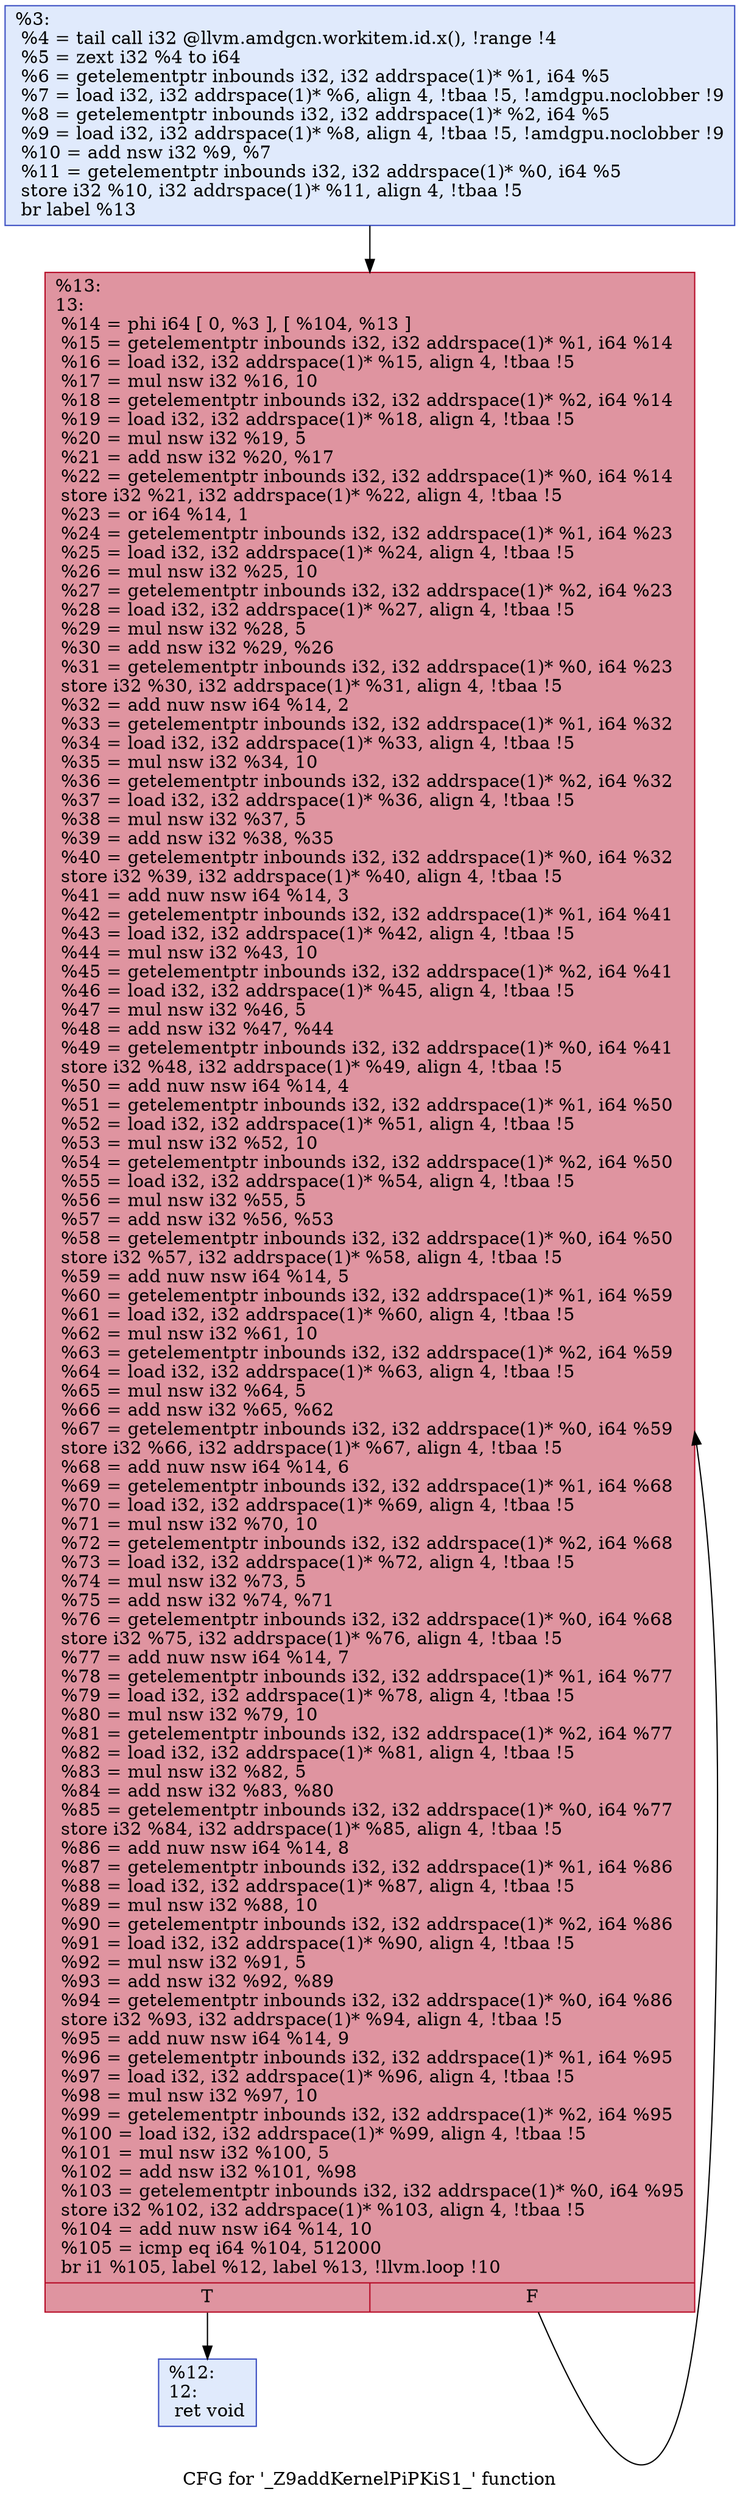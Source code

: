 digraph "CFG for '_Z9addKernelPiPKiS1_' function" {
	label="CFG for '_Z9addKernelPiPKiS1_' function";

	Node0x5d5c150 [shape=record,color="#3d50c3ff", style=filled, fillcolor="#b9d0f970",label="{%3:\l  %4 = tail call i32 @llvm.amdgcn.workitem.id.x(), !range !4\l  %5 = zext i32 %4 to i64\l  %6 = getelementptr inbounds i32, i32 addrspace(1)* %1, i64 %5\l  %7 = load i32, i32 addrspace(1)* %6, align 4, !tbaa !5, !amdgpu.noclobber !9\l  %8 = getelementptr inbounds i32, i32 addrspace(1)* %2, i64 %5\l  %9 = load i32, i32 addrspace(1)* %8, align 4, !tbaa !5, !amdgpu.noclobber !9\l  %10 = add nsw i32 %9, %7\l  %11 = getelementptr inbounds i32, i32 addrspace(1)* %0, i64 %5\l  store i32 %10, i32 addrspace(1)* %11, align 4, !tbaa !5\l  br label %13\l}"];
	Node0x5d5c150 -> Node0x5d5e330;
	Node0x5d5e430 [shape=record,color="#3d50c3ff", style=filled, fillcolor="#b9d0f970",label="{%12:\l12:                                               \l  ret void\l}"];
	Node0x5d5e330 [shape=record,color="#b70d28ff", style=filled, fillcolor="#b70d2870",label="{%13:\l13:                                               \l  %14 = phi i64 [ 0, %3 ], [ %104, %13 ]\l  %15 = getelementptr inbounds i32, i32 addrspace(1)* %1, i64 %14\l  %16 = load i32, i32 addrspace(1)* %15, align 4, !tbaa !5\l  %17 = mul nsw i32 %16, 10\l  %18 = getelementptr inbounds i32, i32 addrspace(1)* %2, i64 %14\l  %19 = load i32, i32 addrspace(1)* %18, align 4, !tbaa !5\l  %20 = mul nsw i32 %19, 5\l  %21 = add nsw i32 %20, %17\l  %22 = getelementptr inbounds i32, i32 addrspace(1)* %0, i64 %14\l  store i32 %21, i32 addrspace(1)* %22, align 4, !tbaa !5\l  %23 = or i64 %14, 1\l  %24 = getelementptr inbounds i32, i32 addrspace(1)* %1, i64 %23\l  %25 = load i32, i32 addrspace(1)* %24, align 4, !tbaa !5\l  %26 = mul nsw i32 %25, 10\l  %27 = getelementptr inbounds i32, i32 addrspace(1)* %2, i64 %23\l  %28 = load i32, i32 addrspace(1)* %27, align 4, !tbaa !5\l  %29 = mul nsw i32 %28, 5\l  %30 = add nsw i32 %29, %26\l  %31 = getelementptr inbounds i32, i32 addrspace(1)* %0, i64 %23\l  store i32 %30, i32 addrspace(1)* %31, align 4, !tbaa !5\l  %32 = add nuw nsw i64 %14, 2\l  %33 = getelementptr inbounds i32, i32 addrspace(1)* %1, i64 %32\l  %34 = load i32, i32 addrspace(1)* %33, align 4, !tbaa !5\l  %35 = mul nsw i32 %34, 10\l  %36 = getelementptr inbounds i32, i32 addrspace(1)* %2, i64 %32\l  %37 = load i32, i32 addrspace(1)* %36, align 4, !tbaa !5\l  %38 = mul nsw i32 %37, 5\l  %39 = add nsw i32 %38, %35\l  %40 = getelementptr inbounds i32, i32 addrspace(1)* %0, i64 %32\l  store i32 %39, i32 addrspace(1)* %40, align 4, !tbaa !5\l  %41 = add nuw nsw i64 %14, 3\l  %42 = getelementptr inbounds i32, i32 addrspace(1)* %1, i64 %41\l  %43 = load i32, i32 addrspace(1)* %42, align 4, !tbaa !5\l  %44 = mul nsw i32 %43, 10\l  %45 = getelementptr inbounds i32, i32 addrspace(1)* %2, i64 %41\l  %46 = load i32, i32 addrspace(1)* %45, align 4, !tbaa !5\l  %47 = mul nsw i32 %46, 5\l  %48 = add nsw i32 %47, %44\l  %49 = getelementptr inbounds i32, i32 addrspace(1)* %0, i64 %41\l  store i32 %48, i32 addrspace(1)* %49, align 4, !tbaa !5\l  %50 = add nuw nsw i64 %14, 4\l  %51 = getelementptr inbounds i32, i32 addrspace(1)* %1, i64 %50\l  %52 = load i32, i32 addrspace(1)* %51, align 4, !tbaa !5\l  %53 = mul nsw i32 %52, 10\l  %54 = getelementptr inbounds i32, i32 addrspace(1)* %2, i64 %50\l  %55 = load i32, i32 addrspace(1)* %54, align 4, !tbaa !5\l  %56 = mul nsw i32 %55, 5\l  %57 = add nsw i32 %56, %53\l  %58 = getelementptr inbounds i32, i32 addrspace(1)* %0, i64 %50\l  store i32 %57, i32 addrspace(1)* %58, align 4, !tbaa !5\l  %59 = add nuw nsw i64 %14, 5\l  %60 = getelementptr inbounds i32, i32 addrspace(1)* %1, i64 %59\l  %61 = load i32, i32 addrspace(1)* %60, align 4, !tbaa !5\l  %62 = mul nsw i32 %61, 10\l  %63 = getelementptr inbounds i32, i32 addrspace(1)* %2, i64 %59\l  %64 = load i32, i32 addrspace(1)* %63, align 4, !tbaa !5\l  %65 = mul nsw i32 %64, 5\l  %66 = add nsw i32 %65, %62\l  %67 = getelementptr inbounds i32, i32 addrspace(1)* %0, i64 %59\l  store i32 %66, i32 addrspace(1)* %67, align 4, !tbaa !5\l  %68 = add nuw nsw i64 %14, 6\l  %69 = getelementptr inbounds i32, i32 addrspace(1)* %1, i64 %68\l  %70 = load i32, i32 addrspace(1)* %69, align 4, !tbaa !5\l  %71 = mul nsw i32 %70, 10\l  %72 = getelementptr inbounds i32, i32 addrspace(1)* %2, i64 %68\l  %73 = load i32, i32 addrspace(1)* %72, align 4, !tbaa !5\l  %74 = mul nsw i32 %73, 5\l  %75 = add nsw i32 %74, %71\l  %76 = getelementptr inbounds i32, i32 addrspace(1)* %0, i64 %68\l  store i32 %75, i32 addrspace(1)* %76, align 4, !tbaa !5\l  %77 = add nuw nsw i64 %14, 7\l  %78 = getelementptr inbounds i32, i32 addrspace(1)* %1, i64 %77\l  %79 = load i32, i32 addrspace(1)* %78, align 4, !tbaa !5\l  %80 = mul nsw i32 %79, 10\l  %81 = getelementptr inbounds i32, i32 addrspace(1)* %2, i64 %77\l  %82 = load i32, i32 addrspace(1)* %81, align 4, !tbaa !5\l  %83 = mul nsw i32 %82, 5\l  %84 = add nsw i32 %83, %80\l  %85 = getelementptr inbounds i32, i32 addrspace(1)* %0, i64 %77\l  store i32 %84, i32 addrspace(1)* %85, align 4, !tbaa !5\l  %86 = add nuw nsw i64 %14, 8\l  %87 = getelementptr inbounds i32, i32 addrspace(1)* %1, i64 %86\l  %88 = load i32, i32 addrspace(1)* %87, align 4, !tbaa !5\l  %89 = mul nsw i32 %88, 10\l  %90 = getelementptr inbounds i32, i32 addrspace(1)* %2, i64 %86\l  %91 = load i32, i32 addrspace(1)* %90, align 4, !tbaa !5\l  %92 = mul nsw i32 %91, 5\l  %93 = add nsw i32 %92, %89\l  %94 = getelementptr inbounds i32, i32 addrspace(1)* %0, i64 %86\l  store i32 %93, i32 addrspace(1)* %94, align 4, !tbaa !5\l  %95 = add nuw nsw i64 %14, 9\l  %96 = getelementptr inbounds i32, i32 addrspace(1)* %1, i64 %95\l  %97 = load i32, i32 addrspace(1)* %96, align 4, !tbaa !5\l  %98 = mul nsw i32 %97, 10\l  %99 = getelementptr inbounds i32, i32 addrspace(1)* %2, i64 %95\l  %100 = load i32, i32 addrspace(1)* %99, align 4, !tbaa !5\l  %101 = mul nsw i32 %100, 5\l  %102 = add nsw i32 %101, %98\l  %103 = getelementptr inbounds i32, i32 addrspace(1)* %0, i64 %95\l  store i32 %102, i32 addrspace(1)* %103, align 4, !tbaa !5\l  %104 = add nuw nsw i64 %14, 10\l  %105 = icmp eq i64 %104, 512000\l  br i1 %105, label %12, label %13, !llvm.loop !10\l|{<s0>T|<s1>F}}"];
	Node0x5d5e330:s0 -> Node0x5d5e430;
	Node0x5d5e330:s1 -> Node0x5d5e330;
}

